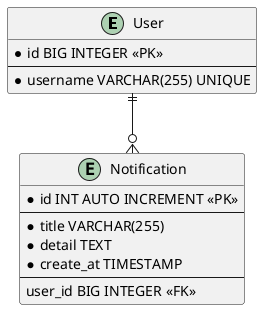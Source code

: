 @startuml

entity User {
    * id BIG INTEGER <<PK>>
    --
    * username VARCHAR(255) UNIQUE
}

entity Notification {
    * id INT AUTO INCREMENT <<PK>>
    --
    * title VARCHAR(255)
    * detail TEXT
    * create_at TIMESTAMP
    --
    user_id BIG INTEGER <<FK>>
}

User ||--o{ Notification

@enduml